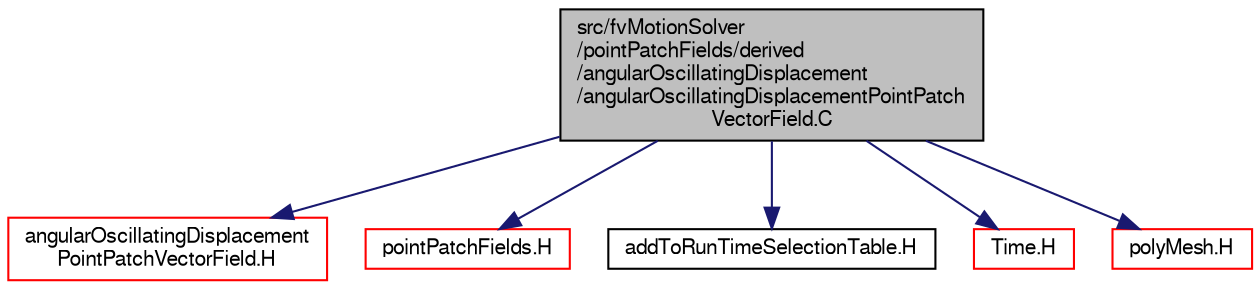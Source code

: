 digraph "src/fvMotionSolver/pointPatchFields/derived/angularOscillatingDisplacement/angularOscillatingDisplacementPointPatchVectorField.C"
{
  bgcolor="transparent";
  edge [fontname="FreeSans",fontsize="10",labelfontname="FreeSans",labelfontsize="10"];
  node [fontname="FreeSans",fontsize="10",shape=record];
  Node0 [label="src/fvMotionSolver\l/pointPatchFields/derived\l/angularOscillatingDisplacement\l/angularOscillatingDisplacementPointPatch\lVectorField.C",height=0.2,width=0.4,color="black", fillcolor="grey75", style="filled", fontcolor="black"];
  Node0 -> Node1 [color="midnightblue",fontsize="10",style="solid",fontname="FreeSans"];
  Node1 [label="angularOscillatingDisplacement\lPointPatchVectorField.H",height=0.2,width=0.4,color="red",URL="$a04523.html"];
  Node0 -> Node144 [color="midnightblue",fontsize="10",style="solid",fontname="FreeSans"];
  Node144 [label="pointPatchFields.H",height=0.2,width=0.4,color="red",URL="$a10166.html"];
  Node0 -> Node146 [color="midnightblue",fontsize="10",style="solid",fontname="FreeSans"];
  Node146 [label="addToRunTimeSelectionTable.H",height=0.2,width=0.4,color="black",URL="$a09263.html",tooltip="Macros for easy insertion into run-time selection tables. "];
  Node0 -> Node147 [color="midnightblue",fontsize="10",style="solid",fontname="FreeSans"];
  Node147 [label="Time.H",height=0.2,width=0.4,color="red",URL="$a09311.html"];
  Node0 -> Node189 [color="midnightblue",fontsize="10",style="solid",fontname="FreeSans"];
  Node189 [label="polyMesh.H",height=0.2,width=0.4,color="red",URL="$a11630.html"];
}
